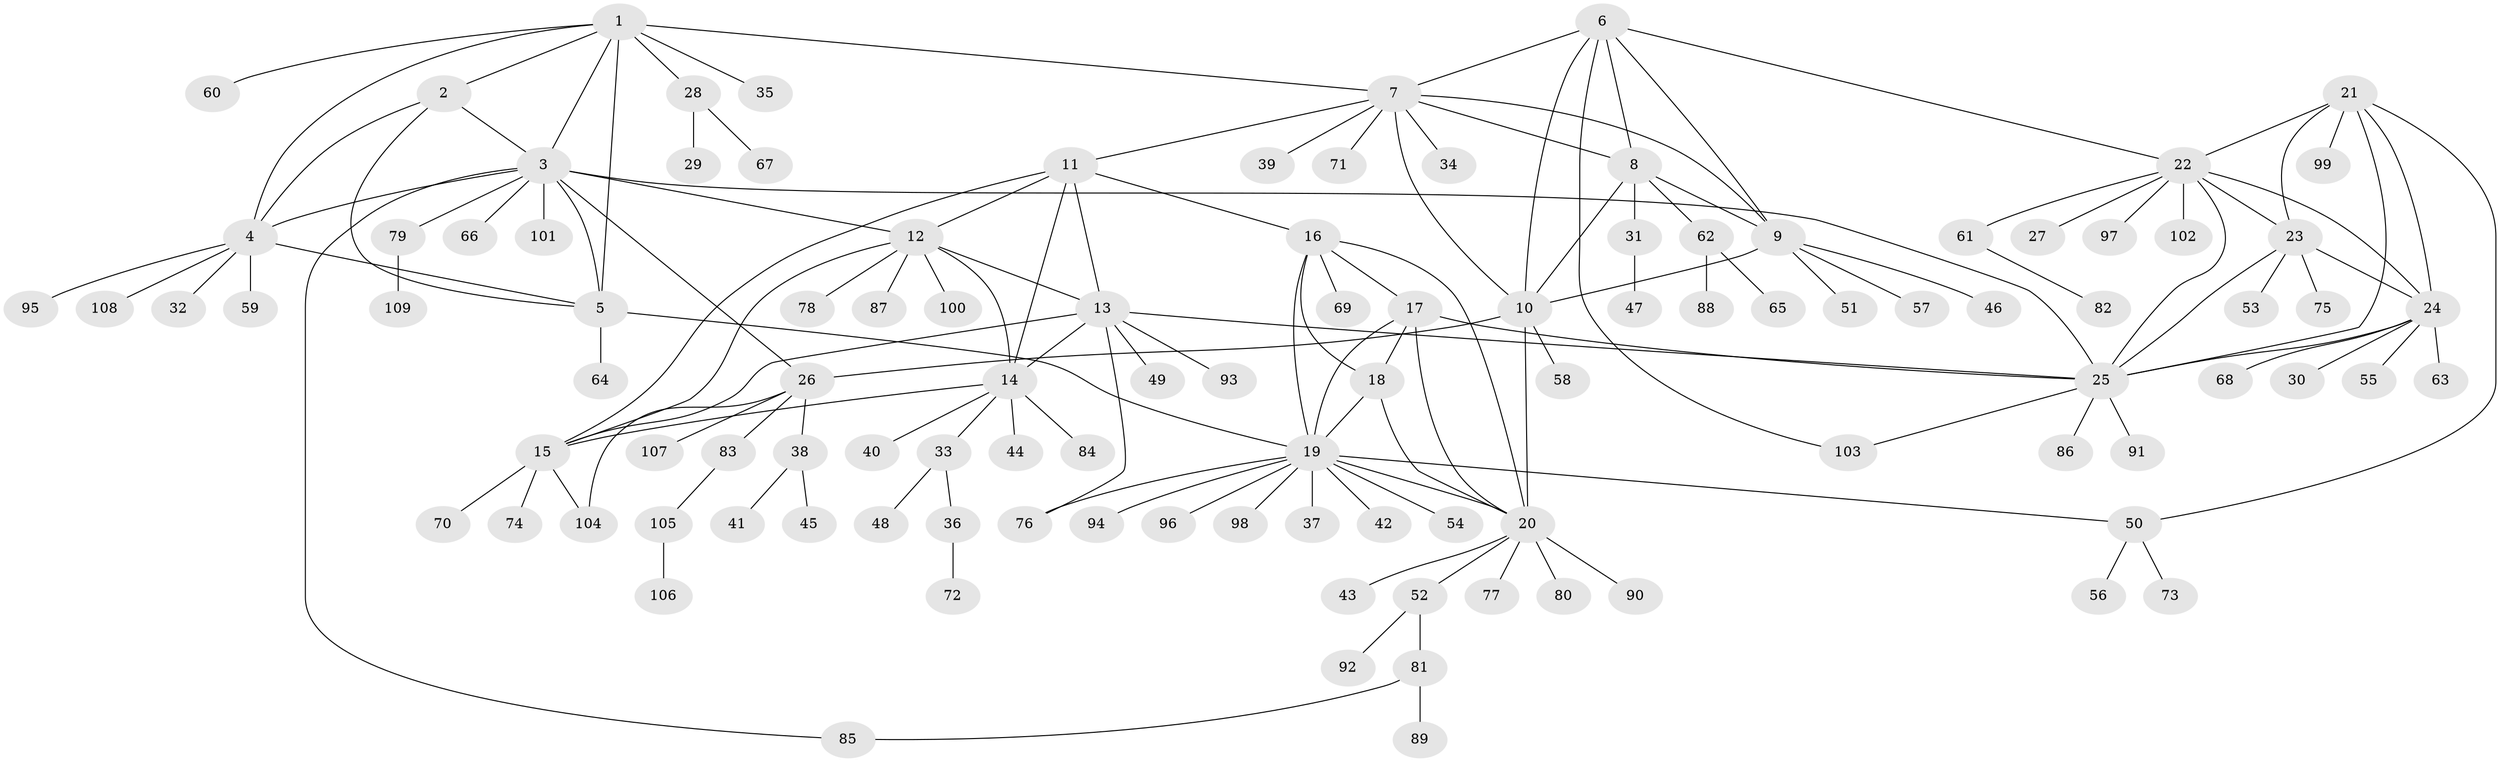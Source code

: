 // coarse degree distribution, {9: 0.013157894736842105, 10: 0.039473684210526314, 4: 0.02631578947368421, 7: 0.02631578947368421, 6: 0.039473684210526314, 8: 0.02631578947368421, 3: 0.013157894736842105, 11: 0.02631578947368421, 1: 0.7368421052631579, 2: 0.05263157894736842}
// Generated by graph-tools (version 1.1) at 2025/58/03/04/25 21:58:04]
// undirected, 109 vertices, 150 edges
graph export_dot {
graph [start="1"]
  node [color=gray90,style=filled];
  1;
  2;
  3;
  4;
  5;
  6;
  7;
  8;
  9;
  10;
  11;
  12;
  13;
  14;
  15;
  16;
  17;
  18;
  19;
  20;
  21;
  22;
  23;
  24;
  25;
  26;
  27;
  28;
  29;
  30;
  31;
  32;
  33;
  34;
  35;
  36;
  37;
  38;
  39;
  40;
  41;
  42;
  43;
  44;
  45;
  46;
  47;
  48;
  49;
  50;
  51;
  52;
  53;
  54;
  55;
  56;
  57;
  58;
  59;
  60;
  61;
  62;
  63;
  64;
  65;
  66;
  67;
  68;
  69;
  70;
  71;
  72;
  73;
  74;
  75;
  76;
  77;
  78;
  79;
  80;
  81;
  82;
  83;
  84;
  85;
  86;
  87;
  88;
  89;
  90;
  91;
  92;
  93;
  94;
  95;
  96;
  97;
  98;
  99;
  100;
  101;
  102;
  103;
  104;
  105;
  106;
  107;
  108;
  109;
  1 -- 2;
  1 -- 3;
  1 -- 4;
  1 -- 5;
  1 -- 7;
  1 -- 28;
  1 -- 35;
  1 -- 60;
  2 -- 3;
  2 -- 4;
  2 -- 5;
  3 -- 4;
  3 -- 5;
  3 -- 12;
  3 -- 25;
  3 -- 26;
  3 -- 66;
  3 -- 79;
  3 -- 85;
  3 -- 101;
  4 -- 5;
  4 -- 32;
  4 -- 59;
  4 -- 95;
  4 -- 108;
  5 -- 19;
  5 -- 64;
  6 -- 7;
  6 -- 8;
  6 -- 9;
  6 -- 10;
  6 -- 22;
  6 -- 103;
  7 -- 8;
  7 -- 9;
  7 -- 10;
  7 -- 11;
  7 -- 34;
  7 -- 39;
  7 -- 71;
  8 -- 9;
  8 -- 10;
  8 -- 31;
  8 -- 62;
  9 -- 10;
  9 -- 46;
  9 -- 51;
  9 -- 57;
  10 -- 20;
  10 -- 26;
  10 -- 58;
  11 -- 12;
  11 -- 13;
  11 -- 14;
  11 -- 15;
  11 -- 16;
  12 -- 13;
  12 -- 14;
  12 -- 15;
  12 -- 78;
  12 -- 87;
  12 -- 100;
  13 -- 14;
  13 -- 15;
  13 -- 25;
  13 -- 49;
  13 -- 76;
  13 -- 93;
  14 -- 15;
  14 -- 33;
  14 -- 40;
  14 -- 44;
  14 -- 84;
  15 -- 70;
  15 -- 74;
  15 -- 104;
  16 -- 17;
  16 -- 18;
  16 -- 19;
  16 -- 20;
  16 -- 69;
  17 -- 18;
  17 -- 19;
  17 -- 20;
  17 -- 25;
  18 -- 19;
  18 -- 20;
  19 -- 20;
  19 -- 37;
  19 -- 42;
  19 -- 50;
  19 -- 54;
  19 -- 76;
  19 -- 94;
  19 -- 96;
  19 -- 98;
  20 -- 43;
  20 -- 52;
  20 -- 77;
  20 -- 80;
  20 -- 90;
  21 -- 22;
  21 -- 23;
  21 -- 24;
  21 -- 25;
  21 -- 50;
  21 -- 99;
  22 -- 23;
  22 -- 24;
  22 -- 25;
  22 -- 27;
  22 -- 61;
  22 -- 97;
  22 -- 102;
  23 -- 24;
  23 -- 25;
  23 -- 53;
  23 -- 75;
  24 -- 25;
  24 -- 30;
  24 -- 55;
  24 -- 63;
  24 -- 68;
  25 -- 86;
  25 -- 91;
  25 -- 103;
  26 -- 38;
  26 -- 83;
  26 -- 104;
  26 -- 107;
  28 -- 29;
  28 -- 67;
  31 -- 47;
  33 -- 36;
  33 -- 48;
  36 -- 72;
  38 -- 41;
  38 -- 45;
  50 -- 56;
  50 -- 73;
  52 -- 81;
  52 -- 92;
  61 -- 82;
  62 -- 65;
  62 -- 88;
  79 -- 109;
  81 -- 85;
  81 -- 89;
  83 -- 105;
  105 -- 106;
}
